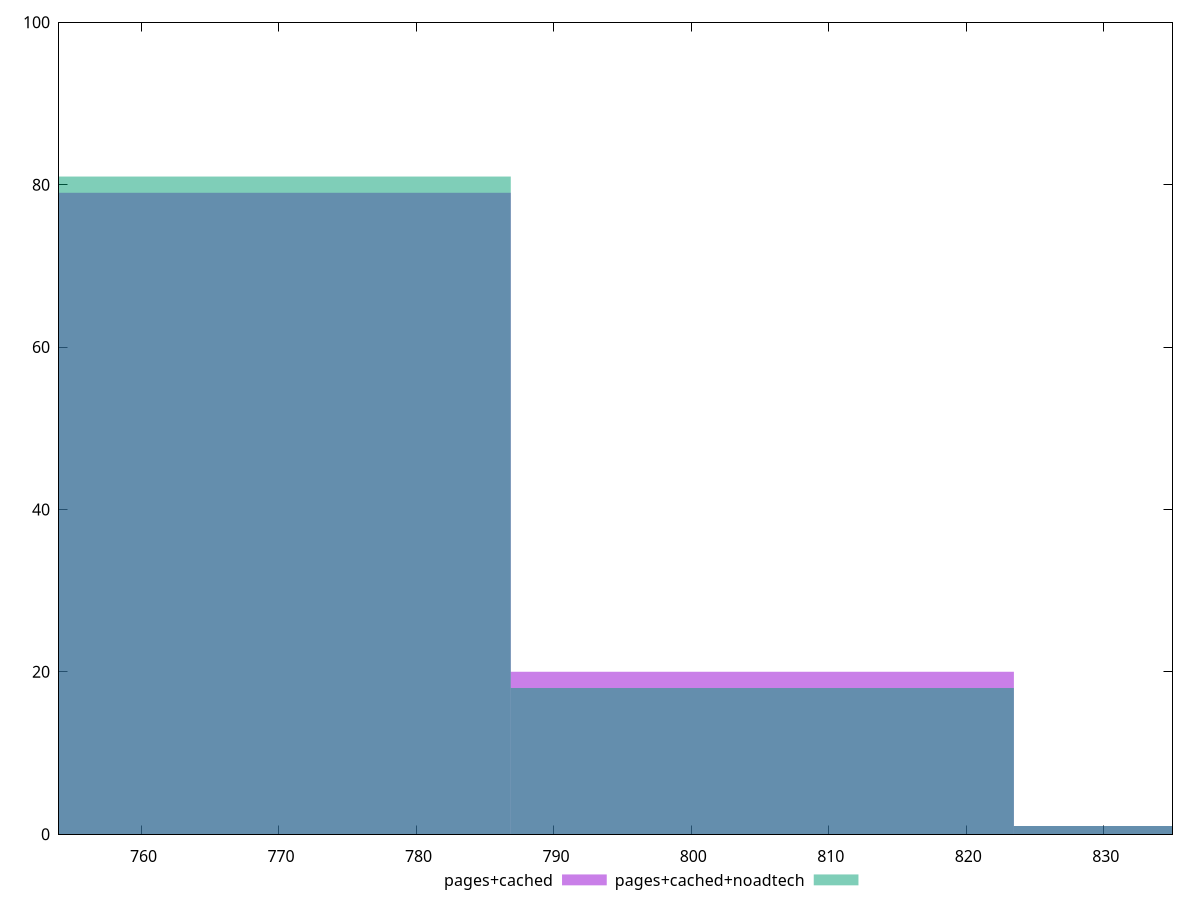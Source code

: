 reset

$pagesCached <<EOF
841.7622729614966 1
768.5655535735403 79
805.1639132675184 20
EOF

$pagesCachedNoadtech <<EOF
841.7622729614966 1
768.5655535735403 81
805.1639132675184 18
EOF

set key outside below
set boxwidth 36.59835969397811
set xrange [754:835]
set yrange [0:100]
set trange [0:100]
set style fill transparent solid 0.5 noborder
set terminal svg size 640, 500 enhanced background rgb 'white'
set output "report_00018_2021-02-10T15-25-16.877Z/uses-rel-preload/comparison/histogram/1_vs_2.svg"

plot $pagesCached title "pages+cached" with boxes, \
     $pagesCachedNoadtech title "pages+cached+noadtech" with boxes

reset
